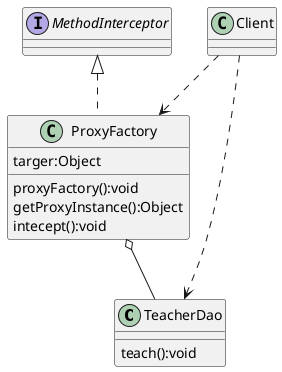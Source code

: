 @startuml
'https://plantuml.com/class-diagram

class TeacherDao
class ProxyFactory
interface MethodInterceptor
class Client

class TeacherDao{
teach():void
}



class ProxyFactory{
targer:Object
proxyFactory():void
getProxyInstance():Object
intecept():void
}

MethodInterceptor <|.. ProxyFactory
Client ..> TeacherDao
Client ..> ProxyFactory
ProxyFactory o-- TeacherDao

@enduml